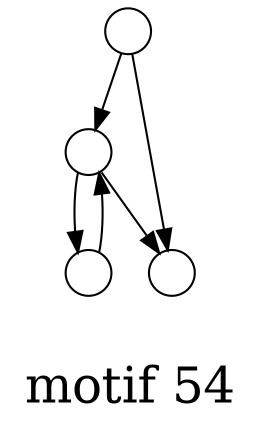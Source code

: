 /*****
motif 54
*****/

digraph G {
  graph [splines=false overlap=false]
  node  [shape=ellipse, width=0.3, height=0.3, label=""]
  0 ;
  1 ;
  2 ;
  3 ;
  0 -> 1;
  0 -> 2;
  1 -> 0;
  3 -> 0;
  3 -> 2;
  label = "\nmotif 54\n";  fontsize=24;
}
